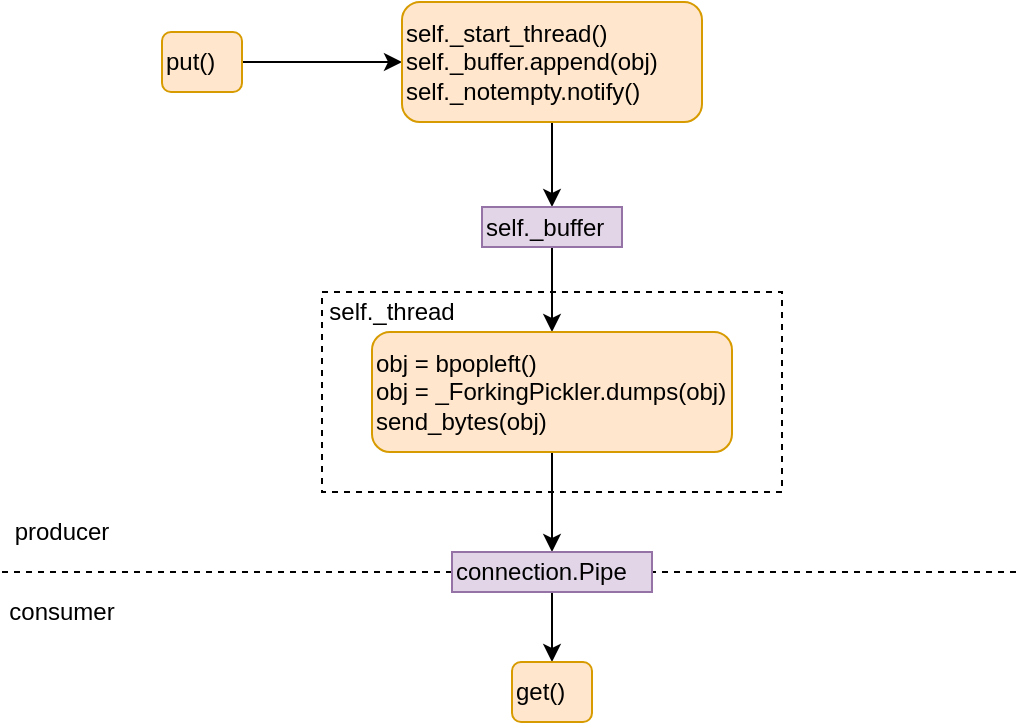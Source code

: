<mxfile pages="1" version="11.2.5" type="device"><diagram id="9pK4WTdGRxNkzBA2zvSg" name="Page-1"><mxGraphModel dx="1106" dy="862" grid="1" gridSize="10" guides="1" tooltips="1" connect="1" arrows="1" fold="1" page="1" pageScale="1" pageWidth="850" pageHeight="1100" math="0" shadow="0"><root><mxCell id="0"/><mxCell id="1" parent="0"/><mxCell id="moX9E0y6KZFXDyVlCaej-14" value="" style="rounded=0;whiteSpace=wrap;html=1;align=left;dashed=1;" vertex="1" parent="1"><mxGeometry x="240" y="300" width="230" height="100" as="geometry"/></mxCell><mxCell id="moX9E0y6KZFXDyVlCaej-11" value="" style="endArrow=none;dashed=1;html=1;" edge="1" parent="1"><mxGeometry width="50" height="50" relative="1" as="geometry"><mxPoint x="80" y="440" as="sourcePoint"/><mxPoint x="590" y="440" as="targetPoint"/></mxGeometry></mxCell><mxCell id="moX9E0y6KZFXDyVlCaej-7" style="edgeStyle=orthogonalEdgeStyle;rounded=0;orthogonalLoop=1;jettySize=auto;html=1;" edge="1" parent="1" source="jiLAg3l2NoDk8l1ZuU1M-1" target="jiLAg3l2NoDk8l1ZuU1M-2"><mxGeometry relative="1" as="geometry"/></mxCell><mxCell id="jiLAg3l2NoDk8l1ZuU1M-1" value="put()" style="rounded=1;whiteSpace=wrap;html=1;fillColor=#ffe6cc;strokeColor=#d79b00;align=left;" parent="1" vertex="1"><mxGeometry x="160" y="170" width="40" height="30" as="geometry"/></mxCell><mxCell id="moX9E0y6KZFXDyVlCaej-5" style="edgeStyle=orthogonalEdgeStyle;rounded=0;orthogonalLoop=1;jettySize=auto;html=1;" edge="1" parent="1" source="jiLAg3l2NoDk8l1ZuU1M-2" target="moX9E0y6KZFXDyVlCaej-8"><mxGeometry relative="1" as="geometry"><mxPoint x="355" y="260" as="targetPoint"/></mxGeometry></mxCell><mxCell id="jiLAg3l2NoDk8l1ZuU1M-2" value="&lt;div&gt;self._start_thread()&lt;/div&gt;&lt;div&gt;self._buffer.append(obj)&lt;/div&gt;&lt;div&gt;self._notempty.notify()&lt;/div&gt;" style="rounded=1;whiteSpace=wrap;html=1;fillColor=#ffe6cc;strokeColor=#d79b00;align=left;" parent="1" vertex="1"><mxGeometry x="280" y="155" width="150" height="60" as="geometry"/></mxCell><mxCell id="moX9E0y6KZFXDyVlCaej-6" style="edgeStyle=orthogonalEdgeStyle;rounded=0;orthogonalLoop=1;jettySize=auto;html=1;exitX=0.5;exitY=1;exitDx=0;exitDy=0;" edge="1" parent="1" source="moX9E0y6KZFXDyVlCaej-8" target="moX9E0y6KZFXDyVlCaej-4"><mxGeometry relative="1" as="geometry"><mxPoint x="355" y="300" as="sourcePoint"/></mxGeometry></mxCell><mxCell id="moX9E0y6KZFXDyVlCaej-10" style="edgeStyle=orthogonalEdgeStyle;rounded=0;orthogonalLoop=1;jettySize=auto;html=1;" edge="1" parent="1" source="moX9E0y6KZFXDyVlCaej-4" target="moX9E0y6KZFXDyVlCaej-9"><mxGeometry relative="1" as="geometry"/></mxCell><mxCell id="moX9E0y6KZFXDyVlCaej-4" value="&lt;div&gt;obj = bpopleft()&lt;/div&gt;&lt;div&gt;obj = _ForkingPickler.dumps(obj)&lt;/div&gt;&lt;div&gt;send_bytes(obj)&lt;/div&gt;" style="rounded=1;whiteSpace=wrap;html=1;fillColor=#ffe6cc;strokeColor=#d79b00;align=left;" vertex="1" parent="1"><mxGeometry x="265" y="320" width="180" height="60" as="geometry"/></mxCell><mxCell id="moX9E0y6KZFXDyVlCaej-8" value="self._buffer" style="rounded=0;whiteSpace=wrap;html=1;align=left;fillColor=#e1d5e7;strokeColor=#9673a6;" vertex="1" parent="1"><mxGeometry x="320" y="257.5" width="70" height="20" as="geometry"/></mxCell><mxCell id="moX9E0y6KZFXDyVlCaej-17" style="edgeStyle=orthogonalEdgeStyle;rounded=0;orthogonalLoop=1;jettySize=auto;html=1;" edge="1" parent="1" source="moX9E0y6KZFXDyVlCaej-9" target="moX9E0y6KZFXDyVlCaej-16"><mxGeometry relative="1" as="geometry"/></mxCell><mxCell id="moX9E0y6KZFXDyVlCaej-9" value="connection.Pipe" style="rounded=0;whiteSpace=wrap;html=1;align=left;fillColor=#e1d5e7;strokeColor=#9673a6;" vertex="1" parent="1"><mxGeometry x="305" y="430" width="100" height="20" as="geometry"/></mxCell><mxCell id="moX9E0y6KZFXDyVlCaej-12" value="consumer" style="text;html=1;strokeColor=none;fillColor=none;align=center;verticalAlign=middle;whiteSpace=wrap;rounded=0;" vertex="1" parent="1"><mxGeometry x="80" y="450" width="60" height="20" as="geometry"/></mxCell><mxCell id="moX9E0y6KZFXDyVlCaej-13" value="producer" style="text;html=1;strokeColor=none;fillColor=none;align=center;verticalAlign=middle;whiteSpace=wrap;rounded=0;" vertex="1" parent="1"><mxGeometry x="80" y="410" width="60" height="20" as="geometry"/></mxCell><mxCell id="moX9E0y6KZFXDyVlCaej-15" value="self._thread" style="text;html=1;strokeColor=none;fillColor=none;align=center;verticalAlign=middle;whiteSpace=wrap;rounded=0;dashed=1;" vertex="1" parent="1"><mxGeometry x="240" y="300" width="70" height="20" as="geometry"/></mxCell><mxCell id="moX9E0y6KZFXDyVlCaej-16" value="get()" style="rounded=1;whiteSpace=wrap;html=1;fillColor=#ffe6cc;strokeColor=#d79b00;align=left;" vertex="1" parent="1"><mxGeometry x="335" y="485" width="40" height="30" as="geometry"/></mxCell></root></mxGraphModel></diagram></mxfile>
